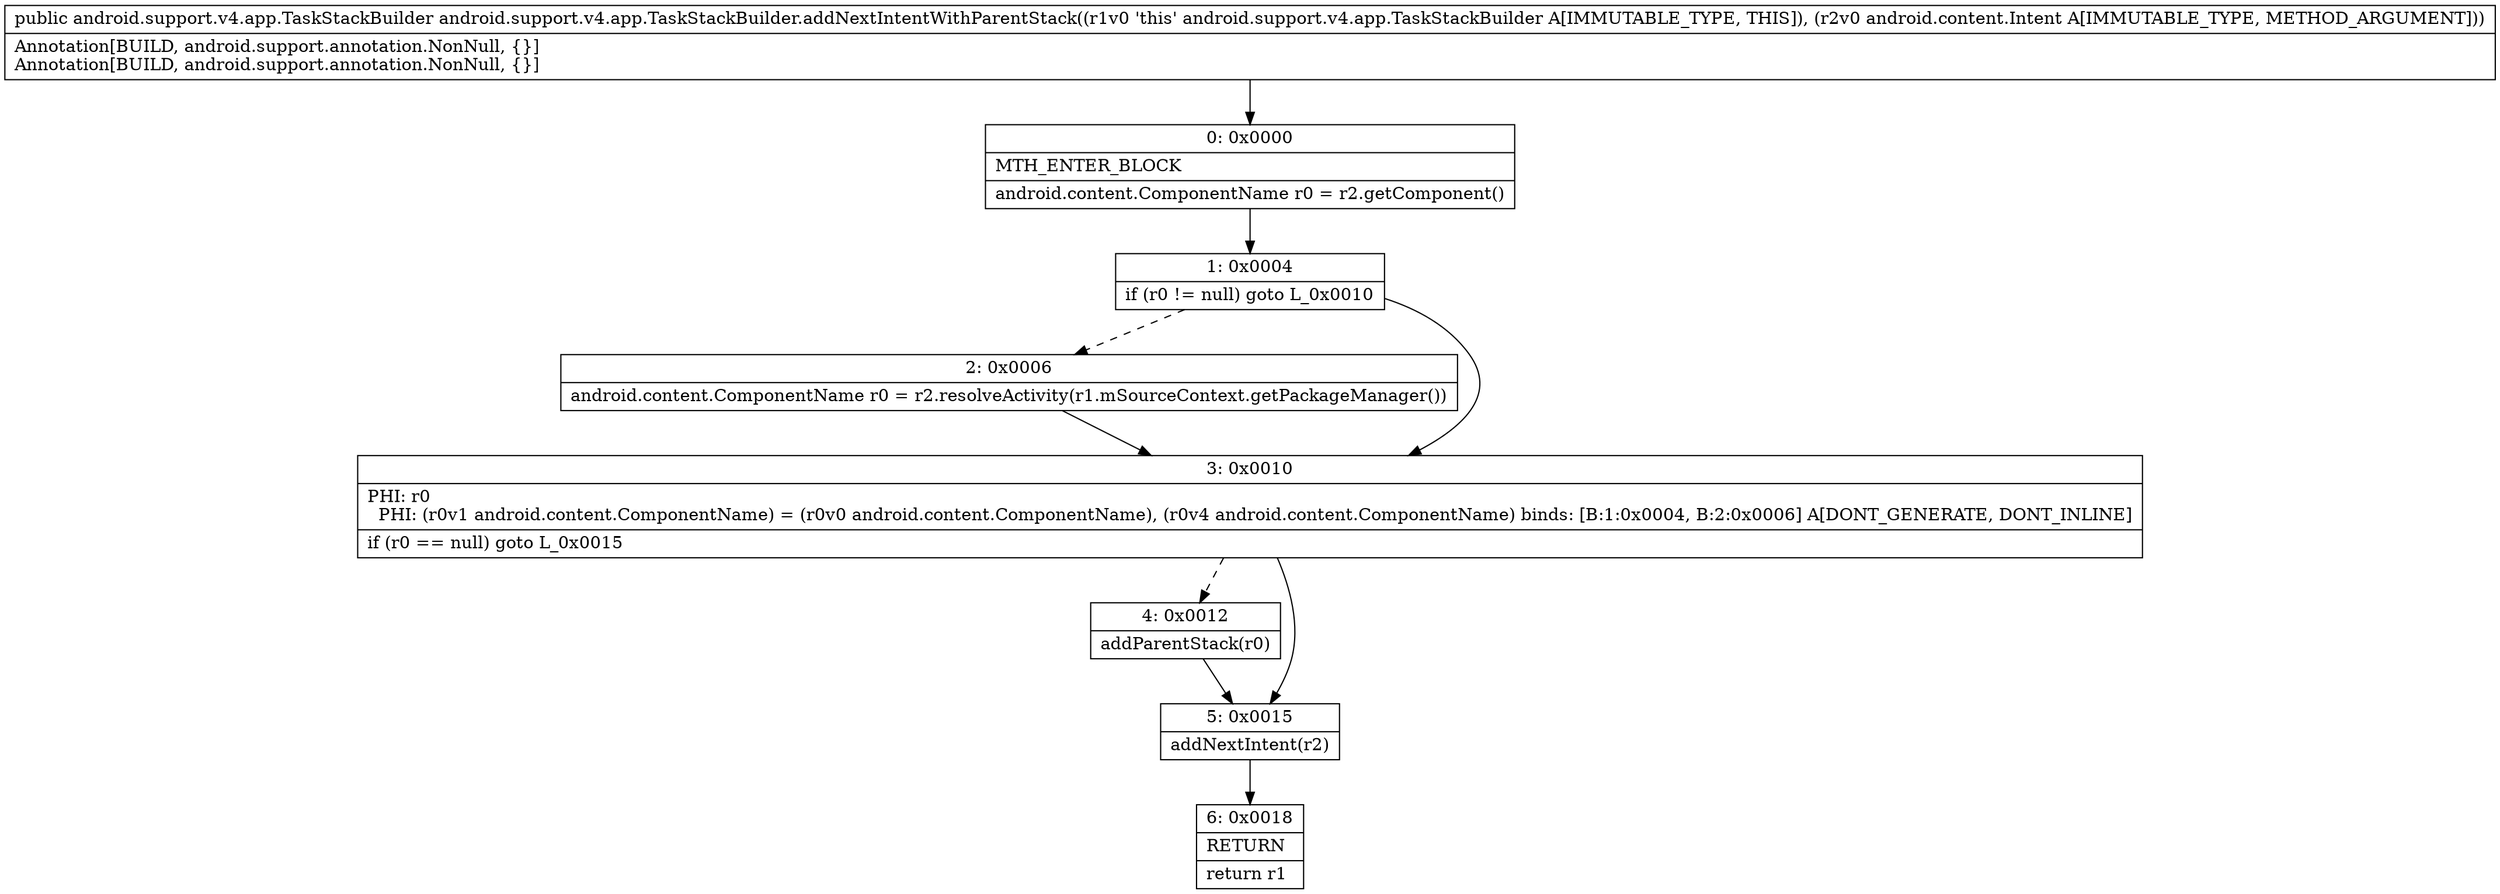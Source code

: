 digraph "CFG forandroid.support.v4.app.TaskStackBuilder.addNextIntentWithParentStack(Landroid\/content\/Intent;)Landroid\/support\/v4\/app\/TaskStackBuilder;" {
Node_0 [shape=record,label="{0\:\ 0x0000|MTH_ENTER_BLOCK\l|android.content.ComponentName r0 = r2.getComponent()\l}"];
Node_1 [shape=record,label="{1\:\ 0x0004|if (r0 != null) goto L_0x0010\l}"];
Node_2 [shape=record,label="{2\:\ 0x0006|android.content.ComponentName r0 = r2.resolveActivity(r1.mSourceContext.getPackageManager())\l}"];
Node_3 [shape=record,label="{3\:\ 0x0010|PHI: r0 \l  PHI: (r0v1 android.content.ComponentName) = (r0v0 android.content.ComponentName), (r0v4 android.content.ComponentName) binds: [B:1:0x0004, B:2:0x0006] A[DONT_GENERATE, DONT_INLINE]\l|if (r0 == null) goto L_0x0015\l}"];
Node_4 [shape=record,label="{4\:\ 0x0012|addParentStack(r0)\l}"];
Node_5 [shape=record,label="{5\:\ 0x0015|addNextIntent(r2)\l}"];
Node_6 [shape=record,label="{6\:\ 0x0018|RETURN\l|return r1\l}"];
MethodNode[shape=record,label="{public android.support.v4.app.TaskStackBuilder android.support.v4.app.TaskStackBuilder.addNextIntentWithParentStack((r1v0 'this' android.support.v4.app.TaskStackBuilder A[IMMUTABLE_TYPE, THIS]), (r2v0 android.content.Intent A[IMMUTABLE_TYPE, METHOD_ARGUMENT]))  | Annotation[BUILD, android.support.annotation.NonNull, \{\}]\lAnnotation[BUILD, android.support.annotation.NonNull, \{\}]\l}"];
MethodNode -> Node_0;
Node_0 -> Node_1;
Node_1 -> Node_2[style=dashed];
Node_1 -> Node_3;
Node_2 -> Node_3;
Node_3 -> Node_4[style=dashed];
Node_3 -> Node_5;
Node_4 -> Node_5;
Node_5 -> Node_6;
}

